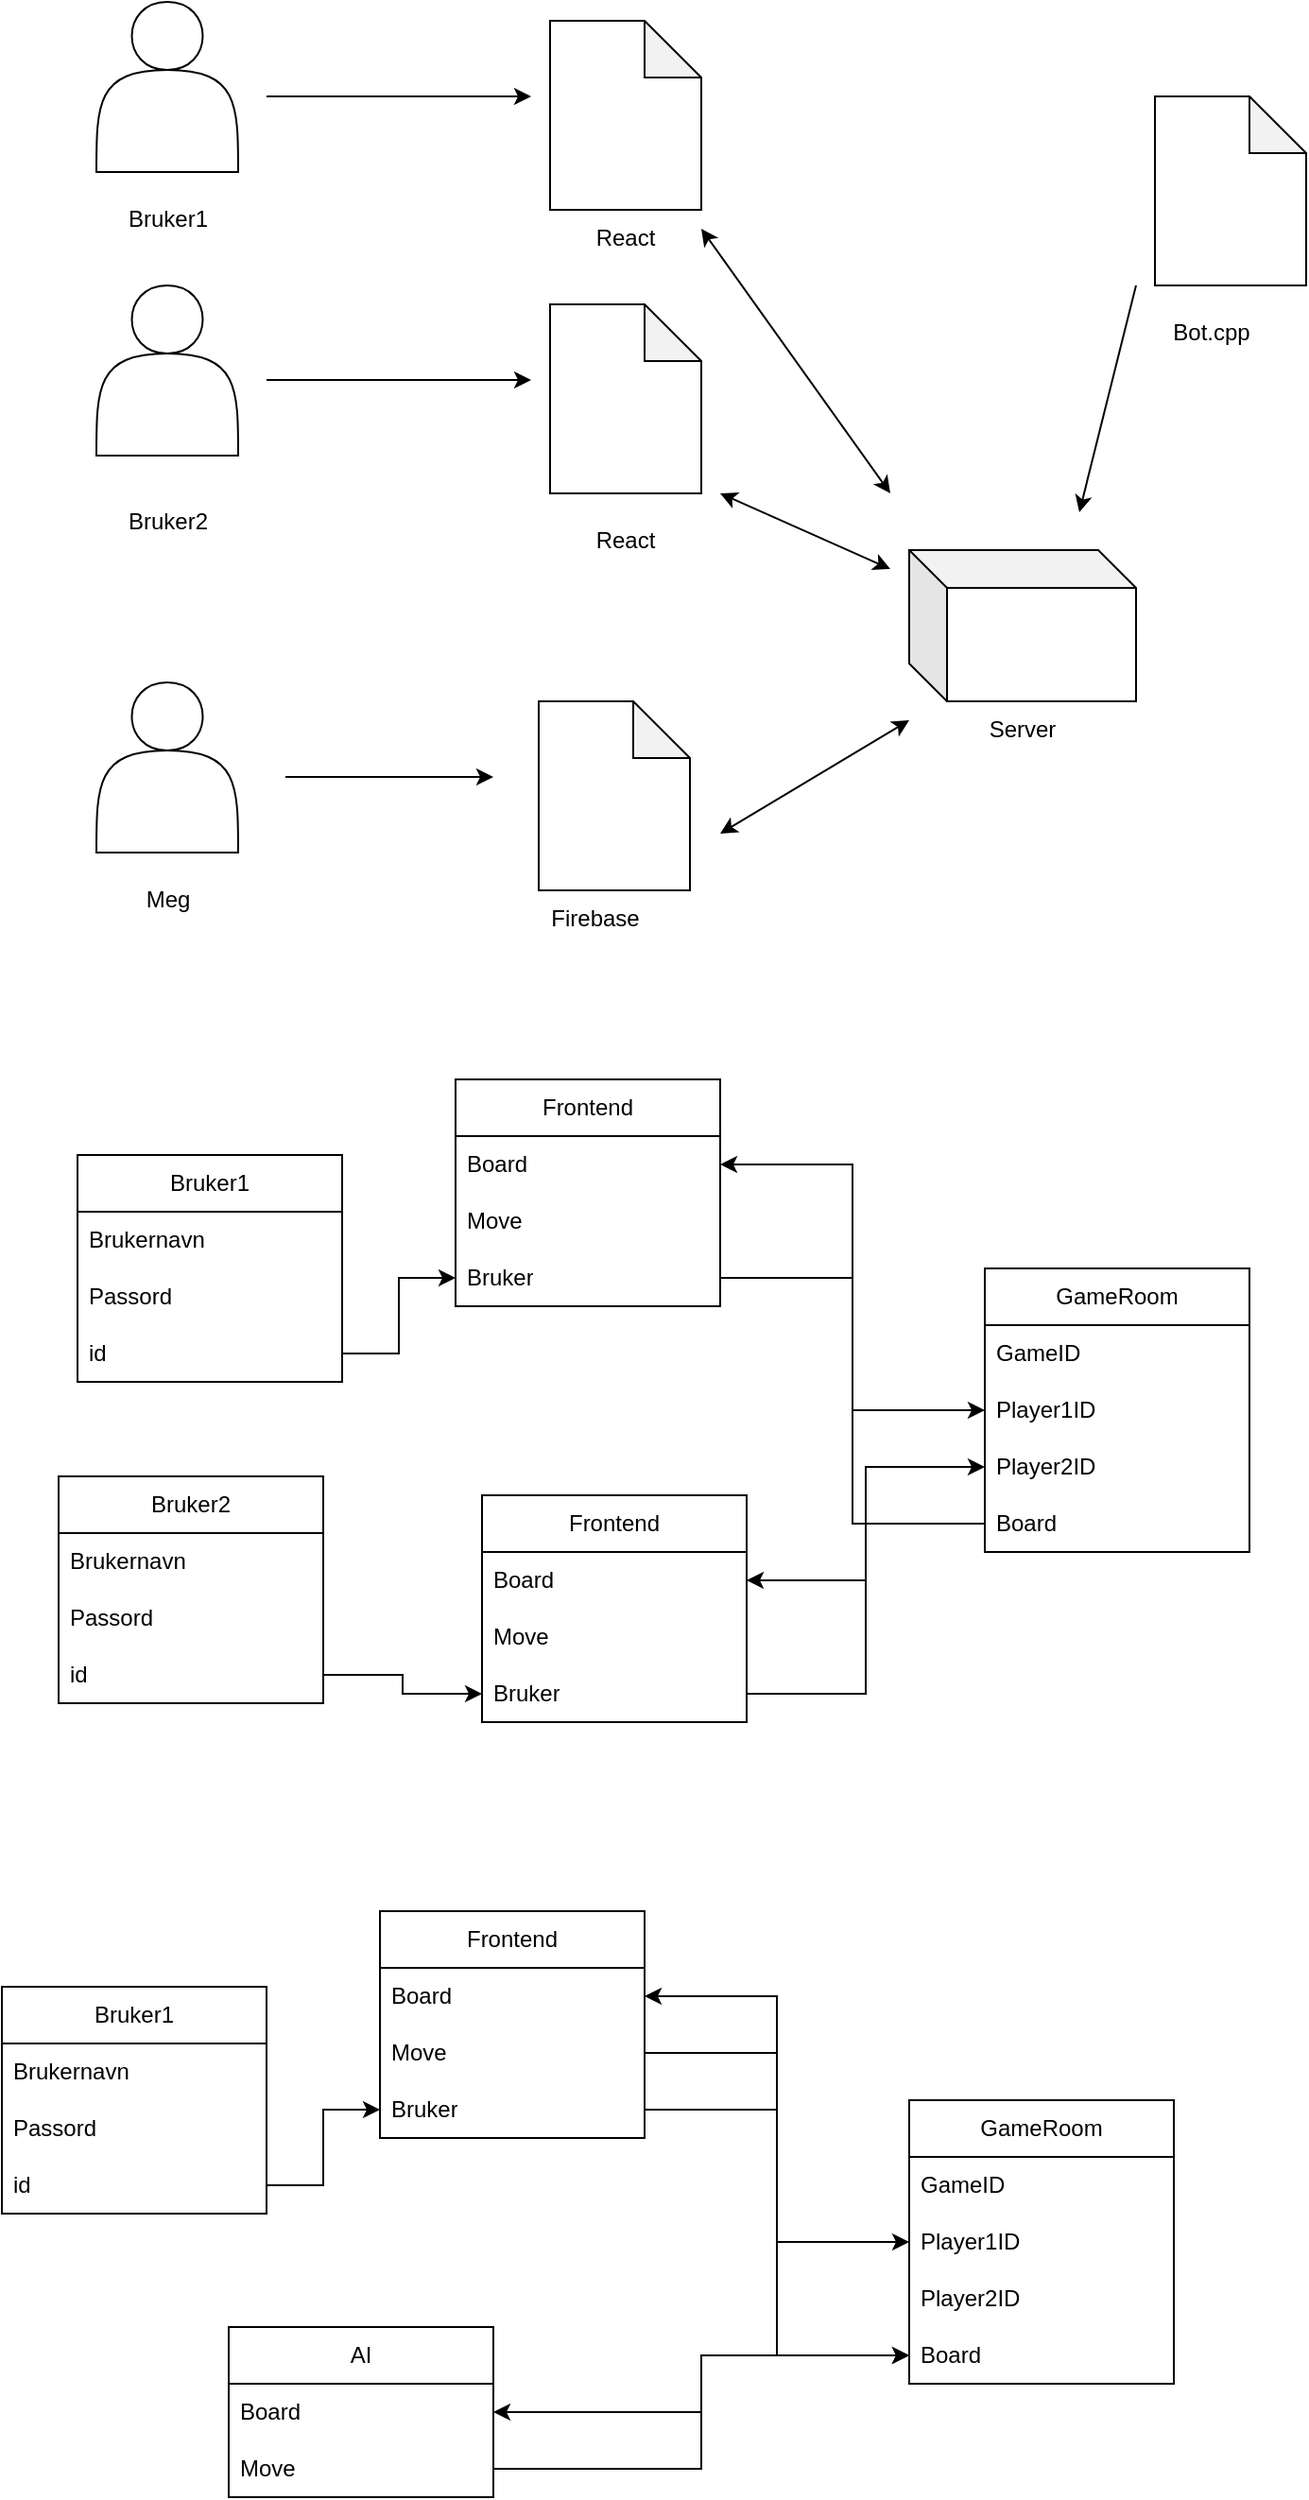 <mxfile version="24.0.6" type="github">
  <diagram name="Page-1" id="3--Iqgmd6CmRDouDWdKg">
    <mxGraphModel dx="1093" dy="694" grid="1" gridSize="10" guides="1" tooltips="1" connect="1" arrows="1" fold="1" page="1" pageScale="1" pageWidth="827" pageHeight="1169" math="0" shadow="0">
      <root>
        <mxCell id="0" />
        <mxCell id="1" parent="0" />
        <mxCell id="C-q-gXYCXygW1UySJLNP-4" value="" style="endArrow=classic;html=1;rounded=0;" edge="1" parent="1">
          <mxGeometry width="50" height="50" relative="1" as="geometry">
            <mxPoint x="190" y="240" as="sourcePoint" />
            <mxPoint x="330" y="240" as="targetPoint" />
          </mxGeometry>
        </mxCell>
        <mxCell id="C-q-gXYCXygW1UySJLNP-5" value="" style="shape=cube;whiteSpace=wrap;html=1;boundedLbl=1;backgroundOutline=1;darkOpacity=0.05;darkOpacity2=0.1;" vertex="1" parent="1">
          <mxGeometry x="530" y="330" width="120" height="80" as="geometry" />
        </mxCell>
        <mxCell id="C-q-gXYCXygW1UySJLNP-7" value="" style="shape=note;whiteSpace=wrap;html=1;backgroundOutline=1;darkOpacity=0.05;" vertex="1" parent="1">
          <mxGeometry x="340" y="200" width="80" height="100" as="geometry" />
        </mxCell>
        <mxCell id="C-q-gXYCXygW1UySJLNP-9" value="" style="shape=actor;whiteSpace=wrap;html=1;" vertex="1" parent="1">
          <mxGeometry x="100" y="400" width="75" height="90" as="geometry" />
        </mxCell>
        <mxCell id="C-q-gXYCXygW1UySJLNP-10" value="" style="shape=actor;whiteSpace=wrap;html=1;" vertex="1" parent="1">
          <mxGeometry x="100" y="190" width="75" height="90" as="geometry" />
        </mxCell>
        <mxCell id="C-q-gXYCXygW1UySJLNP-11" value="" style="shape=note;whiteSpace=wrap;html=1;backgroundOutline=1;darkOpacity=0.05;" vertex="1" parent="1">
          <mxGeometry x="334" y="410" width="80" height="100" as="geometry" />
        </mxCell>
        <mxCell id="C-q-gXYCXygW1UySJLNP-13" value="" style="endArrow=classic;html=1;rounded=0;" edge="1" parent="1">
          <mxGeometry width="50" height="50" relative="1" as="geometry">
            <mxPoint x="200" y="450" as="sourcePoint" />
            <mxPoint x="310" y="450" as="targetPoint" />
          </mxGeometry>
        </mxCell>
        <mxCell id="C-q-gXYCXygW1UySJLNP-15" value="Bruker2" style="text;html=1;align=center;verticalAlign=middle;whiteSpace=wrap;rounded=0;" vertex="1" parent="1">
          <mxGeometry x="107.5" y="300" width="60" height="30" as="geometry" />
        </mxCell>
        <mxCell id="C-q-gXYCXygW1UySJLNP-16" value="Meg" style="text;html=1;align=center;verticalAlign=middle;whiteSpace=wrap;rounded=0;" vertex="1" parent="1">
          <mxGeometry x="107.5" y="500" width="60" height="30" as="geometry" />
        </mxCell>
        <mxCell id="C-q-gXYCXygW1UySJLNP-17" value="React" style="text;html=1;align=center;verticalAlign=middle;whiteSpace=wrap;rounded=0;" vertex="1" parent="1">
          <mxGeometry x="350" y="310" width="60" height="30" as="geometry" />
        </mxCell>
        <mxCell id="C-q-gXYCXygW1UySJLNP-19" value="" style="shape=note;whiteSpace=wrap;html=1;backgroundOutline=1;darkOpacity=0.05;" vertex="1" parent="1">
          <mxGeometry x="660" y="90" width="80" height="100" as="geometry" />
        </mxCell>
        <mxCell id="C-q-gXYCXygW1UySJLNP-21" value="Bot.cpp" style="text;html=1;align=center;verticalAlign=middle;whiteSpace=wrap;rounded=0;" vertex="1" parent="1">
          <mxGeometry x="660" y="200" width="60" height="30" as="geometry" />
        </mxCell>
        <mxCell id="C-q-gXYCXygW1UySJLNP-23" value="" style="endArrow=classic;html=1;rounded=0;" edge="1" parent="1">
          <mxGeometry width="50" height="50" relative="1" as="geometry">
            <mxPoint x="190" y="90" as="sourcePoint" />
            <mxPoint x="330" y="90" as="targetPoint" />
          </mxGeometry>
        </mxCell>
        <mxCell id="C-q-gXYCXygW1UySJLNP-24" value="" style="shape=note;whiteSpace=wrap;html=1;backgroundOutline=1;darkOpacity=0.05;" vertex="1" parent="1">
          <mxGeometry x="340" y="50" width="80" height="100" as="geometry" />
        </mxCell>
        <mxCell id="C-q-gXYCXygW1UySJLNP-25" value="" style="shape=actor;whiteSpace=wrap;html=1;" vertex="1" parent="1">
          <mxGeometry x="100" y="40" width="75" height="90" as="geometry" />
        </mxCell>
        <mxCell id="C-q-gXYCXygW1UySJLNP-26" value="Bruker1" style="text;html=1;align=center;verticalAlign=middle;whiteSpace=wrap;rounded=0;" vertex="1" parent="1">
          <mxGeometry x="107.5" y="140" width="60" height="30" as="geometry" />
        </mxCell>
        <mxCell id="C-q-gXYCXygW1UySJLNP-27" value="React" style="text;html=1;align=center;verticalAlign=middle;whiteSpace=wrap;rounded=0;" vertex="1" parent="1">
          <mxGeometry x="350" y="150" width="60" height="30" as="geometry" />
        </mxCell>
        <mxCell id="C-q-gXYCXygW1UySJLNP-28" value="Firebase" style="text;html=1;align=center;verticalAlign=middle;whiteSpace=wrap;rounded=0;" vertex="1" parent="1">
          <mxGeometry x="334" y="510" width="60" height="30" as="geometry" />
        </mxCell>
        <mxCell id="C-q-gXYCXygW1UySJLNP-30" value="" style="endArrow=classic;html=1;rounded=0;" edge="1" parent="1">
          <mxGeometry width="50" height="50" relative="1" as="geometry">
            <mxPoint x="650" y="190" as="sourcePoint" />
            <mxPoint x="620" y="310" as="targetPoint" />
          </mxGeometry>
        </mxCell>
        <mxCell id="C-q-gXYCXygW1UySJLNP-32" value="Server" style="text;html=1;align=center;verticalAlign=middle;whiteSpace=wrap;rounded=0;" vertex="1" parent="1">
          <mxGeometry x="560" y="410" width="60" height="30" as="geometry" />
        </mxCell>
        <mxCell id="C-q-gXYCXygW1UySJLNP-34" value="" style="endArrow=classic;startArrow=classic;html=1;rounded=0;" edge="1" parent="1">
          <mxGeometry width="50" height="50" relative="1" as="geometry">
            <mxPoint x="420" y="160" as="sourcePoint" />
            <mxPoint x="520" y="300" as="targetPoint" />
          </mxGeometry>
        </mxCell>
        <mxCell id="C-q-gXYCXygW1UySJLNP-35" value="" style="endArrow=classic;startArrow=classic;html=1;rounded=0;" edge="1" parent="1">
          <mxGeometry width="50" height="50" relative="1" as="geometry">
            <mxPoint x="430" y="300" as="sourcePoint" />
            <mxPoint x="520" y="340" as="targetPoint" />
          </mxGeometry>
        </mxCell>
        <mxCell id="C-q-gXYCXygW1UySJLNP-36" value="" style="endArrow=classic;startArrow=classic;html=1;rounded=0;" edge="1" parent="1">
          <mxGeometry width="50" height="50" relative="1" as="geometry">
            <mxPoint x="430" y="480" as="sourcePoint" />
            <mxPoint x="530" y="420" as="targetPoint" />
          </mxGeometry>
        </mxCell>
        <mxCell id="C-q-gXYCXygW1UySJLNP-39" value="Bruker1" style="swimlane;fontStyle=0;childLayout=stackLayout;horizontal=1;startSize=30;horizontalStack=0;resizeParent=1;resizeParentMax=0;resizeLast=0;collapsible=1;marginBottom=0;whiteSpace=wrap;html=1;" vertex="1" parent="1">
          <mxGeometry x="90" y="650" width="140" height="120" as="geometry" />
        </mxCell>
        <mxCell id="C-q-gXYCXygW1UySJLNP-40" value="Brukernavn" style="text;strokeColor=none;fillColor=none;align=left;verticalAlign=middle;spacingLeft=4;spacingRight=4;overflow=hidden;points=[[0,0.5],[1,0.5]];portConstraint=eastwest;rotatable=0;whiteSpace=wrap;html=1;" vertex="1" parent="C-q-gXYCXygW1UySJLNP-39">
          <mxGeometry y="30" width="140" height="30" as="geometry" />
        </mxCell>
        <mxCell id="C-q-gXYCXygW1UySJLNP-41" value="Passord" style="text;strokeColor=none;fillColor=none;align=left;verticalAlign=middle;spacingLeft=4;spacingRight=4;overflow=hidden;points=[[0,0.5],[1,0.5]];portConstraint=eastwest;rotatable=0;whiteSpace=wrap;html=1;" vertex="1" parent="C-q-gXYCXygW1UySJLNP-39">
          <mxGeometry y="60" width="140" height="30" as="geometry" />
        </mxCell>
        <mxCell id="C-q-gXYCXygW1UySJLNP-42" value="id" style="text;strokeColor=none;fillColor=none;align=left;verticalAlign=middle;spacingLeft=4;spacingRight=4;overflow=hidden;points=[[0,0.5],[1,0.5]];portConstraint=eastwest;rotatable=0;whiteSpace=wrap;html=1;" vertex="1" parent="C-q-gXYCXygW1UySJLNP-39">
          <mxGeometry y="90" width="140" height="30" as="geometry" />
        </mxCell>
        <mxCell id="C-q-gXYCXygW1UySJLNP-43" value="Bruker2" style="swimlane;fontStyle=0;childLayout=stackLayout;horizontal=1;startSize=30;horizontalStack=0;resizeParent=1;resizeParentMax=0;resizeLast=0;collapsible=1;marginBottom=0;whiteSpace=wrap;html=1;" vertex="1" parent="1">
          <mxGeometry x="80" y="820" width="140" height="120" as="geometry" />
        </mxCell>
        <mxCell id="C-q-gXYCXygW1UySJLNP-44" value="Brukernavn" style="text;strokeColor=none;fillColor=none;align=left;verticalAlign=middle;spacingLeft=4;spacingRight=4;overflow=hidden;points=[[0,0.5],[1,0.5]];portConstraint=eastwest;rotatable=0;whiteSpace=wrap;html=1;" vertex="1" parent="C-q-gXYCXygW1UySJLNP-43">
          <mxGeometry y="30" width="140" height="30" as="geometry" />
        </mxCell>
        <mxCell id="C-q-gXYCXygW1UySJLNP-45" value="Passord" style="text;strokeColor=none;fillColor=none;align=left;verticalAlign=middle;spacingLeft=4;spacingRight=4;overflow=hidden;points=[[0,0.5],[1,0.5]];portConstraint=eastwest;rotatable=0;whiteSpace=wrap;html=1;" vertex="1" parent="C-q-gXYCXygW1UySJLNP-43">
          <mxGeometry y="60" width="140" height="30" as="geometry" />
        </mxCell>
        <mxCell id="C-q-gXYCXygW1UySJLNP-46" value="id" style="text;strokeColor=none;fillColor=none;align=left;verticalAlign=middle;spacingLeft=4;spacingRight=4;overflow=hidden;points=[[0,0.5],[1,0.5]];portConstraint=eastwest;rotatable=0;whiteSpace=wrap;html=1;" vertex="1" parent="C-q-gXYCXygW1UySJLNP-43">
          <mxGeometry y="90" width="140" height="30" as="geometry" />
        </mxCell>
        <mxCell id="C-q-gXYCXygW1UySJLNP-47" value="GameRoom" style="swimlane;fontStyle=0;childLayout=stackLayout;horizontal=1;startSize=30;horizontalStack=0;resizeParent=1;resizeParentMax=0;resizeLast=0;collapsible=1;marginBottom=0;whiteSpace=wrap;html=1;" vertex="1" parent="1">
          <mxGeometry x="570" y="710" width="140" height="150" as="geometry" />
        </mxCell>
        <mxCell id="C-q-gXYCXygW1UySJLNP-48" value="GameID" style="text;strokeColor=none;fillColor=none;align=left;verticalAlign=middle;spacingLeft=4;spacingRight=4;overflow=hidden;points=[[0,0.5],[1,0.5]];portConstraint=eastwest;rotatable=0;whiteSpace=wrap;html=1;" vertex="1" parent="C-q-gXYCXygW1UySJLNP-47">
          <mxGeometry y="30" width="140" height="30" as="geometry" />
        </mxCell>
        <mxCell id="C-q-gXYCXygW1UySJLNP-49" value="Player1ID" style="text;strokeColor=none;fillColor=none;align=left;verticalAlign=middle;spacingLeft=4;spacingRight=4;overflow=hidden;points=[[0,0.5],[1,0.5]];portConstraint=eastwest;rotatable=0;whiteSpace=wrap;html=1;" vertex="1" parent="C-q-gXYCXygW1UySJLNP-47">
          <mxGeometry y="60" width="140" height="30" as="geometry" />
        </mxCell>
        <mxCell id="C-q-gXYCXygW1UySJLNP-50" value="Player2ID" style="text;strokeColor=none;fillColor=none;align=left;verticalAlign=middle;spacingLeft=4;spacingRight=4;overflow=hidden;points=[[0,0.5],[1,0.5]];portConstraint=eastwest;rotatable=0;whiteSpace=wrap;html=1;" vertex="1" parent="C-q-gXYCXygW1UySJLNP-47">
          <mxGeometry y="90" width="140" height="30" as="geometry" />
        </mxCell>
        <mxCell id="C-q-gXYCXygW1UySJLNP-53" value="Board" style="text;strokeColor=none;fillColor=none;align=left;verticalAlign=middle;spacingLeft=4;spacingRight=4;overflow=hidden;points=[[0,0.5],[1,0.5]];portConstraint=eastwest;rotatable=0;whiteSpace=wrap;html=1;" vertex="1" parent="C-q-gXYCXygW1UySJLNP-47">
          <mxGeometry y="120" width="140" height="30" as="geometry" />
        </mxCell>
        <mxCell id="C-q-gXYCXygW1UySJLNP-56" value="Frontend" style="swimlane;fontStyle=0;childLayout=stackLayout;horizontal=1;startSize=30;horizontalStack=0;resizeParent=1;resizeParentMax=0;resizeLast=0;collapsible=1;marginBottom=0;whiteSpace=wrap;html=1;" vertex="1" parent="1">
          <mxGeometry x="290" y="610" width="140" height="120" as="geometry" />
        </mxCell>
        <mxCell id="C-q-gXYCXygW1UySJLNP-57" value="Board" style="text;strokeColor=none;fillColor=none;align=left;verticalAlign=middle;spacingLeft=4;spacingRight=4;overflow=hidden;points=[[0,0.5],[1,0.5]];portConstraint=eastwest;rotatable=0;whiteSpace=wrap;html=1;" vertex="1" parent="C-q-gXYCXygW1UySJLNP-56">
          <mxGeometry y="30" width="140" height="30" as="geometry" />
        </mxCell>
        <mxCell id="C-q-gXYCXygW1UySJLNP-59" value="Move" style="text;strokeColor=none;fillColor=none;align=left;verticalAlign=middle;spacingLeft=4;spacingRight=4;overflow=hidden;points=[[0,0.5],[1,0.5]];portConstraint=eastwest;rotatable=0;whiteSpace=wrap;html=1;" vertex="1" parent="C-q-gXYCXygW1UySJLNP-56">
          <mxGeometry y="60" width="140" height="30" as="geometry" />
        </mxCell>
        <mxCell id="C-q-gXYCXygW1UySJLNP-60" value="Bruker" style="text;strokeColor=none;fillColor=none;align=left;verticalAlign=middle;spacingLeft=4;spacingRight=4;overflow=hidden;points=[[0,0.5],[1,0.5]];portConstraint=eastwest;rotatable=0;whiteSpace=wrap;html=1;" vertex="1" parent="C-q-gXYCXygW1UySJLNP-56">
          <mxGeometry y="90" width="140" height="30" as="geometry" />
        </mxCell>
        <mxCell id="C-q-gXYCXygW1UySJLNP-61" style="edgeStyle=orthogonalEdgeStyle;rounded=0;orthogonalLoop=1;jettySize=auto;html=1;" edge="1" parent="1" source="C-q-gXYCXygW1UySJLNP-42" target="C-q-gXYCXygW1UySJLNP-60">
          <mxGeometry relative="1" as="geometry" />
        </mxCell>
        <mxCell id="C-q-gXYCXygW1UySJLNP-63" style="edgeStyle=orthogonalEdgeStyle;rounded=0;orthogonalLoop=1;jettySize=auto;html=1;exitX=0;exitY=0.5;exitDx=0;exitDy=0;entryX=1;entryY=0.5;entryDx=0;entryDy=0;" edge="1" parent="1" source="C-q-gXYCXygW1UySJLNP-53" target="C-q-gXYCXygW1UySJLNP-57">
          <mxGeometry relative="1" as="geometry" />
        </mxCell>
        <mxCell id="C-q-gXYCXygW1UySJLNP-64" value="Frontend" style="swimlane;fontStyle=0;childLayout=stackLayout;horizontal=1;startSize=30;horizontalStack=0;resizeParent=1;resizeParentMax=0;resizeLast=0;collapsible=1;marginBottom=0;whiteSpace=wrap;html=1;" vertex="1" parent="1">
          <mxGeometry x="304" y="830" width="140" height="120" as="geometry" />
        </mxCell>
        <mxCell id="C-q-gXYCXygW1UySJLNP-65" value="Board" style="text;strokeColor=none;fillColor=none;align=left;verticalAlign=middle;spacingLeft=4;spacingRight=4;overflow=hidden;points=[[0,0.5],[1,0.5]];portConstraint=eastwest;rotatable=0;whiteSpace=wrap;html=1;" vertex="1" parent="C-q-gXYCXygW1UySJLNP-64">
          <mxGeometry y="30" width="140" height="30" as="geometry" />
        </mxCell>
        <mxCell id="C-q-gXYCXygW1UySJLNP-66" value="Move" style="text;strokeColor=none;fillColor=none;align=left;verticalAlign=middle;spacingLeft=4;spacingRight=4;overflow=hidden;points=[[0,0.5],[1,0.5]];portConstraint=eastwest;rotatable=0;whiteSpace=wrap;html=1;" vertex="1" parent="C-q-gXYCXygW1UySJLNP-64">
          <mxGeometry y="60" width="140" height="30" as="geometry" />
        </mxCell>
        <mxCell id="C-q-gXYCXygW1UySJLNP-67" value="Bruker" style="text;strokeColor=none;fillColor=none;align=left;verticalAlign=middle;spacingLeft=4;spacingRight=4;overflow=hidden;points=[[0,0.5],[1,0.5]];portConstraint=eastwest;rotatable=0;whiteSpace=wrap;html=1;" vertex="1" parent="C-q-gXYCXygW1UySJLNP-64">
          <mxGeometry y="90" width="140" height="30" as="geometry" />
        </mxCell>
        <mxCell id="C-q-gXYCXygW1UySJLNP-71" style="edgeStyle=orthogonalEdgeStyle;rounded=0;orthogonalLoop=1;jettySize=auto;html=1;exitX=1;exitY=0.5;exitDx=0;exitDy=0;entryX=0;entryY=0.5;entryDx=0;entryDy=0;" edge="1" parent="1" source="C-q-gXYCXygW1UySJLNP-46" target="C-q-gXYCXygW1UySJLNP-67">
          <mxGeometry relative="1" as="geometry" />
        </mxCell>
        <mxCell id="C-q-gXYCXygW1UySJLNP-72" style="edgeStyle=orthogonalEdgeStyle;rounded=0;orthogonalLoop=1;jettySize=auto;html=1;exitX=1;exitY=0.5;exitDx=0;exitDy=0;entryX=0;entryY=0.5;entryDx=0;entryDy=0;" edge="1" parent="1" source="C-q-gXYCXygW1UySJLNP-60" target="C-q-gXYCXygW1UySJLNP-49">
          <mxGeometry relative="1" as="geometry" />
        </mxCell>
        <mxCell id="C-q-gXYCXygW1UySJLNP-91" style="edgeStyle=orthogonalEdgeStyle;rounded=0;orthogonalLoop=1;jettySize=auto;html=1;exitX=1;exitY=0.5;exitDx=0;exitDy=0;" edge="1" parent="1" source="C-q-gXYCXygW1UySJLNP-67" target="C-q-gXYCXygW1UySJLNP-50">
          <mxGeometry relative="1" as="geometry" />
        </mxCell>
        <mxCell id="C-q-gXYCXygW1UySJLNP-104" value="Bruker1" style="swimlane;fontStyle=0;childLayout=stackLayout;horizontal=1;startSize=30;horizontalStack=0;resizeParent=1;resizeParentMax=0;resizeLast=0;collapsible=1;marginBottom=0;whiteSpace=wrap;html=1;" vertex="1" parent="1">
          <mxGeometry x="50" y="1090" width="140" height="120" as="geometry" />
        </mxCell>
        <mxCell id="C-q-gXYCXygW1UySJLNP-105" value="Brukernavn" style="text;strokeColor=none;fillColor=none;align=left;verticalAlign=middle;spacingLeft=4;spacingRight=4;overflow=hidden;points=[[0,0.5],[1,0.5]];portConstraint=eastwest;rotatable=0;whiteSpace=wrap;html=1;" vertex="1" parent="C-q-gXYCXygW1UySJLNP-104">
          <mxGeometry y="30" width="140" height="30" as="geometry" />
        </mxCell>
        <mxCell id="C-q-gXYCXygW1UySJLNP-106" value="Passord" style="text;strokeColor=none;fillColor=none;align=left;verticalAlign=middle;spacingLeft=4;spacingRight=4;overflow=hidden;points=[[0,0.5],[1,0.5]];portConstraint=eastwest;rotatable=0;whiteSpace=wrap;html=1;" vertex="1" parent="C-q-gXYCXygW1UySJLNP-104">
          <mxGeometry y="60" width="140" height="30" as="geometry" />
        </mxCell>
        <mxCell id="C-q-gXYCXygW1UySJLNP-107" value="id" style="text;strokeColor=none;fillColor=none;align=left;verticalAlign=middle;spacingLeft=4;spacingRight=4;overflow=hidden;points=[[0,0.5],[1,0.5]];portConstraint=eastwest;rotatable=0;whiteSpace=wrap;html=1;" vertex="1" parent="C-q-gXYCXygW1UySJLNP-104">
          <mxGeometry y="90" width="140" height="30" as="geometry" />
        </mxCell>
        <mxCell id="C-q-gXYCXygW1UySJLNP-108" value="GameRoom" style="swimlane;fontStyle=0;childLayout=stackLayout;horizontal=1;startSize=30;horizontalStack=0;resizeParent=1;resizeParentMax=0;resizeLast=0;collapsible=1;marginBottom=0;whiteSpace=wrap;html=1;" vertex="1" parent="1">
          <mxGeometry x="530" y="1150" width="140" height="150" as="geometry" />
        </mxCell>
        <mxCell id="C-q-gXYCXygW1UySJLNP-109" value="GameID" style="text;strokeColor=none;fillColor=none;align=left;verticalAlign=middle;spacingLeft=4;spacingRight=4;overflow=hidden;points=[[0,0.5],[1,0.5]];portConstraint=eastwest;rotatable=0;whiteSpace=wrap;html=1;" vertex="1" parent="C-q-gXYCXygW1UySJLNP-108">
          <mxGeometry y="30" width="140" height="30" as="geometry" />
        </mxCell>
        <mxCell id="C-q-gXYCXygW1UySJLNP-110" value="Player1ID" style="text;strokeColor=none;fillColor=none;align=left;verticalAlign=middle;spacingLeft=4;spacingRight=4;overflow=hidden;points=[[0,0.5],[1,0.5]];portConstraint=eastwest;rotatable=0;whiteSpace=wrap;html=1;" vertex="1" parent="C-q-gXYCXygW1UySJLNP-108">
          <mxGeometry y="60" width="140" height="30" as="geometry" />
        </mxCell>
        <mxCell id="C-q-gXYCXygW1UySJLNP-111" value="Player2ID" style="text;strokeColor=none;fillColor=none;align=left;verticalAlign=middle;spacingLeft=4;spacingRight=4;overflow=hidden;points=[[0,0.5],[1,0.5]];portConstraint=eastwest;rotatable=0;whiteSpace=wrap;html=1;" vertex="1" parent="C-q-gXYCXygW1UySJLNP-108">
          <mxGeometry y="90" width="140" height="30" as="geometry" />
        </mxCell>
        <mxCell id="C-q-gXYCXygW1UySJLNP-112" value="Board" style="text;strokeColor=none;fillColor=none;align=left;verticalAlign=middle;spacingLeft=4;spacingRight=4;overflow=hidden;points=[[0,0.5],[1,0.5]];portConstraint=eastwest;rotatable=0;whiteSpace=wrap;html=1;" vertex="1" parent="C-q-gXYCXygW1UySJLNP-108">
          <mxGeometry y="120" width="140" height="30" as="geometry" />
        </mxCell>
        <mxCell id="C-q-gXYCXygW1UySJLNP-113" value="Frontend" style="swimlane;fontStyle=0;childLayout=stackLayout;horizontal=1;startSize=30;horizontalStack=0;resizeParent=1;resizeParentMax=0;resizeLast=0;collapsible=1;marginBottom=0;whiteSpace=wrap;html=1;" vertex="1" parent="1">
          <mxGeometry x="250" y="1050" width="140" height="120" as="geometry" />
        </mxCell>
        <mxCell id="C-q-gXYCXygW1UySJLNP-114" value="Board" style="text;strokeColor=none;fillColor=none;align=left;verticalAlign=middle;spacingLeft=4;spacingRight=4;overflow=hidden;points=[[0,0.5],[1,0.5]];portConstraint=eastwest;rotatable=0;whiteSpace=wrap;html=1;" vertex="1" parent="C-q-gXYCXygW1UySJLNP-113">
          <mxGeometry y="30" width="140" height="30" as="geometry" />
        </mxCell>
        <mxCell id="C-q-gXYCXygW1UySJLNP-115" value="Move" style="text;strokeColor=none;fillColor=none;align=left;verticalAlign=middle;spacingLeft=4;spacingRight=4;overflow=hidden;points=[[0,0.5],[1,0.5]];portConstraint=eastwest;rotatable=0;whiteSpace=wrap;html=1;" vertex="1" parent="C-q-gXYCXygW1UySJLNP-113">
          <mxGeometry y="60" width="140" height="30" as="geometry" />
        </mxCell>
        <mxCell id="C-q-gXYCXygW1UySJLNP-116" value="Bruker" style="text;strokeColor=none;fillColor=none;align=left;verticalAlign=middle;spacingLeft=4;spacingRight=4;overflow=hidden;points=[[0,0.5],[1,0.5]];portConstraint=eastwest;rotatable=0;whiteSpace=wrap;html=1;" vertex="1" parent="C-q-gXYCXygW1UySJLNP-113">
          <mxGeometry y="90" width="140" height="30" as="geometry" />
        </mxCell>
        <mxCell id="C-q-gXYCXygW1UySJLNP-117" style="edgeStyle=orthogonalEdgeStyle;rounded=0;orthogonalLoop=1;jettySize=auto;html=1;" edge="1" parent="1" source="C-q-gXYCXygW1UySJLNP-107" target="C-q-gXYCXygW1UySJLNP-116">
          <mxGeometry relative="1" as="geometry" />
        </mxCell>
        <mxCell id="C-q-gXYCXygW1UySJLNP-118" style="edgeStyle=orthogonalEdgeStyle;rounded=0;orthogonalLoop=1;jettySize=auto;html=1;exitX=0;exitY=0.5;exitDx=0;exitDy=0;entryX=1;entryY=0.5;entryDx=0;entryDy=0;" edge="1" parent="1" source="C-q-gXYCXygW1UySJLNP-112" target="C-q-gXYCXygW1UySJLNP-114">
          <mxGeometry relative="1" as="geometry" />
        </mxCell>
        <mxCell id="C-q-gXYCXygW1UySJLNP-119" style="edgeStyle=orthogonalEdgeStyle;rounded=0;orthogonalLoop=1;jettySize=auto;html=1;exitX=1;exitY=0.5;exitDx=0;exitDy=0;entryX=0;entryY=0.5;entryDx=0;entryDy=0;" edge="1" parent="1" source="C-q-gXYCXygW1UySJLNP-116" target="C-q-gXYCXygW1UySJLNP-110">
          <mxGeometry relative="1" as="geometry" />
        </mxCell>
        <mxCell id="C-q-gXYCXygW1UySJLNP-120" value="AI" style="swimlane;fontStyle=0;childLayout=stackLayout;horizontal=1;startSize=30;horizontalStack=0;resizeParent=1;resizeParentMax=0;resizeLast=0;collapsible=1;marginBottom=0;whiteSpace=wrap;html=1;" vertex="1" parent="1">
          <mxGeometry x="170" y="1270" width="140" height="90" as="geometry" />
        </mxCell>
        <mxCell id="C-q-gXYCXygW1UySJLNP-121" value="Board" style="text;strokeColor=none;fillColor=none;align=left;verticalAlign=middle;spacingLeft=4;spacingRight=4;overflow=hidden;points=[[0,0.5],[1,0.5]];portConstraint=eastwest;rotatable=0;whiteSpace=wrap;html=1;" vertex="1" parent="C-q-gXYCXygW1UySJLNP-120">
          <mxGeometry y="30" width="140" height="30" as="geometry" />
        </mxCell>
        <mxCell id="C-q-gXYCXygW1UySJLNP-122" value="Move" style="text;strokeColor=none;fillColor=none;align=left;verticalAlign=middle;spacingLeft=4;spacingRight=4;overflow=hidden;points=[[0,0.5],[1,0.5]];portConstraint=eastwest;rotatable=0;whiteSpace=wrap;html=1;" vertex="1" parent="C-q-gXYCXygW1UySJLNP-120">
          <mxGeometry y="60" width="140" height="30" as="geometry" />
        </mxCell>
        <mxCell id="C-q-gXYCXygW1UySJLNP-127" style="edgeStyle=orthogonalEdgeStyle;rounded=0;orthogonalLoop=1;jettySize=auto;html=1;exitX=0;exitY=0.5;exitDx=0;exitDy=0;entryX=1;entryY=0.5;entryDx=0;entryDy=0;" edge="1" parent="1" source="C-q-gXYCXygW1UySJLNP-112" target="C-q-gXYCXygW1UySJLNP-121">
          <mxGeometry relative="1" as="geometry" />
        </mxCell>
        <mxCell id="C-q-gXYCXygW1UySJLNP-128" style="edgeStyle=orthogonalEdgeStyle;rounded=0;orthogonalLoop=1;jettySize=auto;html=1;exitX=1;exitY=0.5;exitDx=0;exitDy=0;" edge="1" parent="1" source="C-q-gXYCXygW1UySJLNP-122" target="C-q-gXYCXygW1UySJLNP-112">
          <mxGeometry relative="1" as="geometry" />
        </mxCell>
        <mxCell id="C-q-gXYCXygW1UySJLNP-129" style="edgeStyle=orthogonalEdgeStyle;rounded=0;orthogonalLoop=1;jettySize=auto;html=1;exitX=1;exitY=0.5;exitDx=0;exitDy=0;" edge="1" parent="1" source="C-q-gXYCXygW1UySJLNP-115" target="C-q-gXYCXygW1UySJLNP-112">
          <mxGeometry relative="1" as="geometry" />
        </mxCell>
        <mxCell id="C-q-gXYCXygW1UySJLNP-131" style="edgeStyle=orthogonalEdgeStyle;rounded=0;orthogonalLoop=1;jettySize=auto;html=1;exitX=0;exitY=0.5;exitDx=0;exitDy=0;entryX=1;entryY=0.5;entryDx=0;entryDy=0;" edge="1" parent="1" source="C-q-gXYCXygW1UySJLNP-53" target="C-q-gXYCXygW1UySJLNP-65">
          <mxGeometry relative="1" as="geometry" />
        </mxCell>
      </root>
    </mxGraphModel>
  </diagram>
</mxfile>
